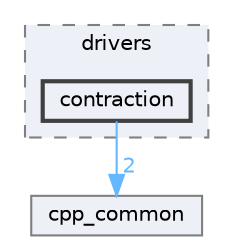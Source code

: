digraph "contraction"
{
 // LATEX_PDF_SIZE
  bgcolor="transparent";
  edge [fontname=Helvetica,fontsize=10,labelfontname=Helvetica,labelfontsize=10];
  node [fontname=Helvetica,fontsize=10,shape=box,height=0.2,width=0.4];
  compound=true
  subgraph clusterdir_4fe5cf12322eb0f9892753dc20f1484c {
    graph [ bgcolor="#edf0f7", pencolor="grey50", label="drivers", fontname=Helvetica,fontsize=10 style="filled,dashed", URL="dir_4fe5cf12322eb0f9892753dc20f1484c.html",tooltip=""]
  dir_bdbdff42c386179f864caab135e18a0b [label="contraction", fillcolor="#edf0f7", color="grey25", style="filled,bold", URL="dir_bdbdff42c386179f864caab135e18a0b.html",tooltip=""];
  }
  dir_f413d2883acb285bdeb0fac3ae939ed0 [label="cpp_common", fillcolor="#edf0f7", color="grey50", style="filled", URL="dir_f413d2883acb285bdeb0fac3ae939ed0.html",tooltip=""];
  dir_bdbdff42c386179f864caab135e18a0b->dir_f413d2883acb285bdeb0fac3ae939ed0 [headlabel="2", labeldistance=1.5 headhref="dir_000034_000036.html" href="dir_000034_000036.html" color="steelblue1" fontcolor="steelblue1"];
}
